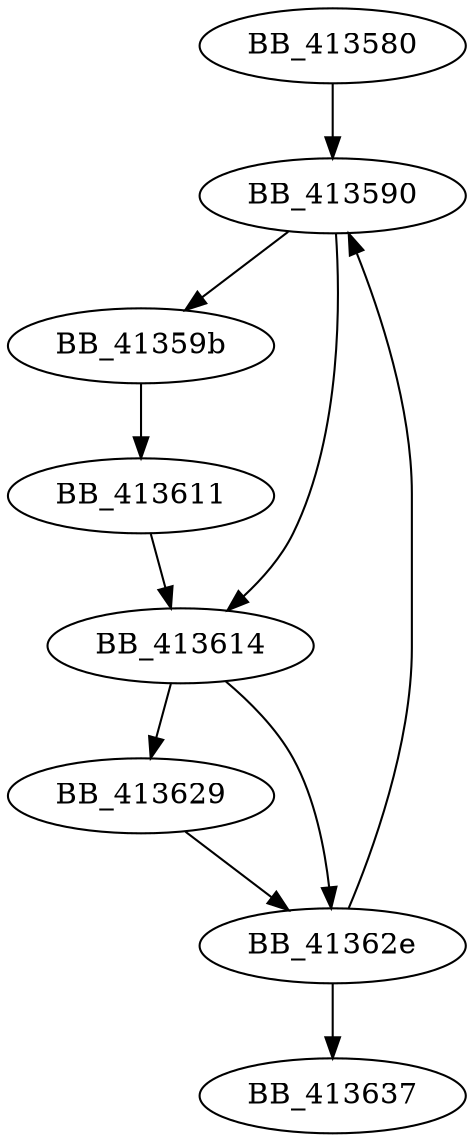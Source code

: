DiGraph sub_413580{
BB_413580->BB_413590
BB_413590->BB_41359b
BB_413590->BB_413614
BB_41359b->BB_413611
BB_413611->BB_413614
BB_413614->BB_413629
BB_413614->BB_41362e
BB_413629->BB_41362e
BB_41362e->BB_413590
BB_41362e->BB_413637
}
